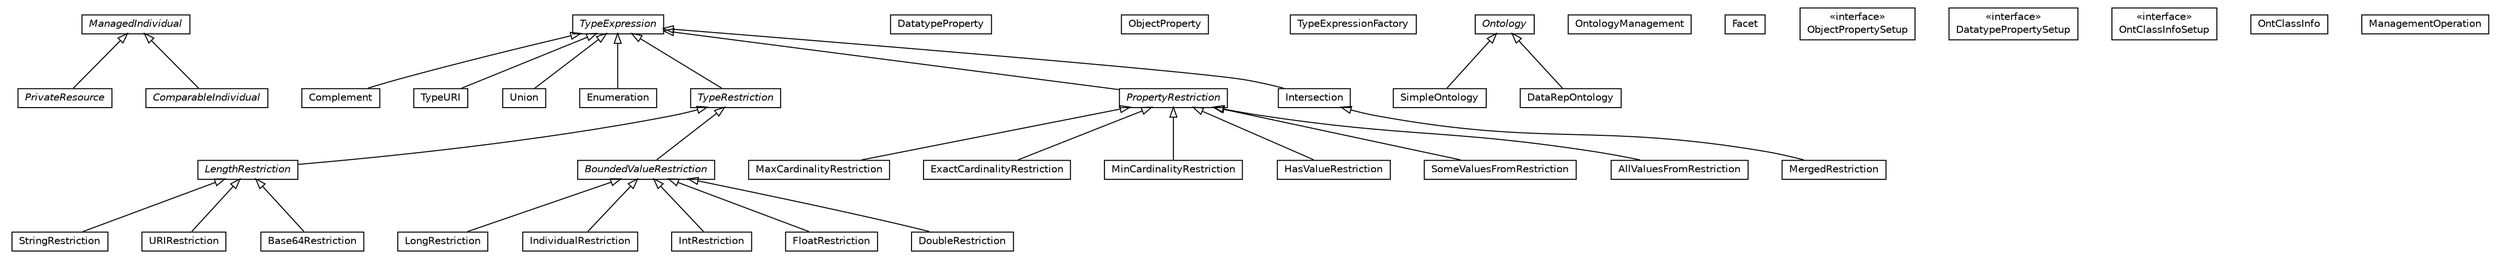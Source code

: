 #!/usr/local/bin/dot
#
# Class diagram 
# Generated by UMLGraph version R5_6-24-gf6e263 (http://www.umlgraph.org/)
#

digraph G {
	edge [fontname="Helvetica",fontsize=10,labelfontname="Helvetica",labelfontsize=10];
	node [fontname="Helvetica",fontsize=10,shape=plaintext];
	nodesep=0.25;
	ranksep=0.5;
	// org.universAAL.middleware.owl.PrivateResource
	c5840 [label=<<table title="org.universAAL.middleware.owl.PrivateResource" border="0" cellborder="1" cellspacing="0" cellpadding="2" port="p" href="./PrivateResource.html">
		<tr><td><table border="0" cellspacing="0" cellpadding="1">
<tr><td align="center" balign="center"><font face="Helvetica-Oblique"> PrivateResource </font></td></tr>
		</table></td></tr>
		</table>>, URL="./PrivateResource.html", fontname="Helvetica", fontcolor="black", fontsize=10.0];
	// org.universAAL.middleware.owl.StringRestriction
	c5841 [label=<<table title="org.universAAL.middleware.owl.StringRestriction" border="0" cellborder="1" cellspacing="0" cellpadding="2" port="p" href="./StringRestriction.html">
		<tr><td><table border="0" cellspacing="0" cellpadding="1">
<tr><td align="center" balign="center"> StringRestriction </td></tr>
		</table></td></tr>
		</table>>, URL="./StringRestriction.html", fontname="Helvetica", fontcolor="black", fontsize=10.0];
	// org.universAAL.middleware.owl.DatatypeProperty
	c5842 [label=<<table title="org.universAAL.middleware.owl.DatatypeProperty" border="0" cellborder="1" cellspacing="0" cellpadding="2" port="p" href="./DatatypeProperty.html">
		<tr><td><table border="0" cellspacing="0" cellpadding="1">
<tr><td align="center" balign="center"> DatatypeProperty </td></tr>
		</table></td></tr>
		</table>>, URL="./DatatypeProperty.html", fontname="Helvetica", fontcolor="black", fontsize=10.0];
	// org.universAAL.middleware.owl.LongRestriction
	c5843 [label=<<table title="org.universAAL.middleware.owl.LongRestriction" border="0" cellborder="1" cellspacing="0" cellpadding="2" port="p" href="./LongRestriction.html">
		<tr><td><table border="0" cellspacing="0" cellpadding="1">
<tr><td align="center" balign="center"> LongRestriction </td></tr>
		</table></td></tr>
		</table>>, URL="./LongRestriction.html", fontname="Helvetica", fontcolor="black", fontsize=10.0];
	// org.universAAL.middleware.owl.MaxCardinalityRestriction
	c5844 [label=<<table title="org.universAAL.middleware.owl.MaxCardinalityRestriction" border="0" cellborder="1" cellspacing="0" cellpadding="2" port="p" href="./MaxCardinalityRestriction.html">
		<tr><td><table border="0" cellspacing="0" cellpadding="1">
<tr><td align="center" balign="center"> MaxCardinalityRestriction </td></tr>
		</table></td></tr>
		</table>>, URL="./MaxCardinalityRestriction.html", fontname="Helvetica", fontcolor="black", fontsize=10.0];
	// org.universAAL.middleware.owl.Complement
	c5845 [label=<<table title="org.universAAL.middleware.owl.Complement" border="0" cellborder="1" cellspacing="0" cellpadding="2" port="p" href="./Complement.html">
		<tr><td><table border="0" cellspacing="0" cellpadding="1">
<tr><td align="center" balign="center"> Complement </td></tr>
		</table></td></tr>
		</table>>, URL="./Complement.html", fontname="Helvetica", fontcolor="black", fontsize=10.0];
	// org.universAAL.middleware.owl.ObjectProperty
	c5846 [label=<<table title="org.universAAL.middleware.owl.ObjectProperty" border="0" cellborder="1" cellspacing="0" cellpadding="2" port="p" href="./ObjectProperty.html">
		<tr><td><table border="0" cellspacing="0" cellpadding="1">
<tr><td align="center" balign="center"> ObjectProperty </td></tr>
		</table></td></tr>
		</table>>, URL="./ObjectProperty.html", fontname="Helvetica", fontcolor="black", fontsize=10.0];
	// org.universAAL.middleware.owl.TypeURI
	c5847 [label=<<table title="org.universAAL.middleware.owl.TypeURI" border="0" cellborder="1" cellspacing="0" cellpadding="2" port="p" href="./TypeURI.html">
		<tr><td><table border="0" cellspacing="0" cellpadding="1">
<tr><td align="center" balign="center"> TypeURI </td></tr>
		</table></td></tr>
		</table>>, URL="./TypeURI.html", fontname="Helvetica", fontcolor="black", fontsize=10.0];
	// org.universAAL.middleware.owl.ExactCardinalityRestriction
	c5848 [label=<<table title="org.universAAL.middleware.owl.ExactCardinalityRestriction" border="0" cellborder="1" cellspacing="0" cellpadding="2" port="p" href="./ExactCardinalityRestriction.html">
		<tr><td><table border="0" cellspacing="0" cellpadding="1">
<tr><td align="center" balign="center"> ExactCardinalityRestriction </td></tr>
		</table></td></tr>
		</table>>, URL="./ExactCardinalityRestriction.html", fontname="Helvetica", fontcolor="black", fontsize=10.0];
	// org.universAAL.middleware.owl.MinCardinalityRestriction
	c5849 [label=<<table title="org.universAAL.middleware.owl.MinCardinalityRestriction" border="0" cellborder="1" cellspacing="0" cellpadding="2" port="p" href="./MinCardinalityRestriction.html">
		<tr><td><table border="0" cellspacing="0" cellpadding="1">
<tr><td align="center" balign="center"> MinCardinalityRestriction </td></tr>
		</table></td></tr>
		</table>>, URL="./MinCardinalityRestriction.html", fontname="Helvetica", fontcolor="black", fontsize=10.0];
	// org.universAAL.middleware.owl.TypeExpressionFactory
	c5850 [label=<<table title="org.universAAL.middleware.owl.TypeExpressionFactory" border="0" cellborder="1" cellspacing="0" cellpadding="2" port="p" href="./TypeExpressionFactory.html">
		<tr><td><table border="0" cellspacing="0" cellpadding="1">
<tr><td align="center" balign="center"> TypeExpressionFactory </td></tr>
		</table></td></tr>
		</table>>, URL="./TypeExpressionFactory.html", fontname="Helvetica", fontcolor="black", fontsize=10.0];
	// org.universAAL.middleware.owl.IndividualRestriction
	c5851 [label=<<table title="org.universAAL.middleware.owl.IndividualRestriction" border="0" cellborder="1" cellspacing="0" cellpadding="2" port="p" href="./IndividualRestriction.html">
		<tr><td><table border="0" cellspacing="0" cellpadding="1">
<tr><td align="center" balign="center"> IndividualRestriction </td></tr>
		</table></td></tr>
		</table>>, URL="./IndividualRestriction.html", fontname="Helvetica", fontcolor="black", fontsize=10.0];
	// org.universAAL.middleware.owl.SimpleOntology
	c5852 [label=<<table title="org.universAAL.middleware.owl.SimpleOntology" border="0" cellborder="1" cellspacing="0" cellpadding="2" port="p" href="./SimpleOntology.html">
		<tr><td><table border="0" cellspacing="0" cellpadding="1">
<tr><td align="center" balign="center"> SimpleOntology </td></tr>
		</table></td></tr>
		</table>>, URL="./SimpleOntology.html", fontname="Helvetica", fontcolor="black", fontsize=10.0];
	// org.universAAL.middleware.owl.DataRepOntology
	c5853 [label=<<table title="org.universAAL.middleware.owl.DataRepOntology" border="0" cellborder="1" cellspacing="0" cellpadding="2" port="p" href="./DataRepOntology.html">
		<tr><td><table border="0" cellspacing="0" cellpadding="1">
<tr><td align="center" balign="center"> DataRepOntology </td></tr>
		</table></td></tr>
		</table>>, URL="./DataRepOntology.html", fontname="Helvetica", fontcolor="black", fontsize=10.0];
	// org.universAAL.middleware.owl.Union
	c5854 [label=<<table title="org.universAAL.middleware.owl.Union" border="0" cellborder="1" cellspacing="0" cellpadding="2" port="p" href="./Union.html">
		<tr><td><table border="0" cellspacing="0" cellpadding="1">
<tr><td align="center" balign="center"> Union </td></tr>
		</table></td></tr>
		</table>>, URL="./Union.html", fontname="Helvetica", fontcolor="black", fontsize=10.0];
	// org.universAAL.middleware.owl.IntRestriction
	c5855 [label=<<table title="org.universAAL.middleware.owl.IntRestriction" border="0" cellborder="1" cellspacing="0" cellpadding="2" port="p" href="./IntRestriction.html">
		<tr><td><table border="0" cellspacing="0" cellpadding="1">
<tr><td align="center" balign="center"> IntRestriction </td></tr>
		</table></td></tr>
		</table>>, URL="./IntRestriction.html", fontname="Helvetica", fontcolor="black", fontsize=10.0];
	// org.universAAL.middleware.owl.HasValueRestriction
	c5856 [label=<<table title="org.universAAL.middleware.owl.HasValueRestriction" border="0" cellborder="1" cellspacing="0" cellpadding="2" port="p" href="./HasValueRestriction.html">
		<tr><td><table border="0" cellspacing="0" cellpadding="1">
<tr><td align="center" balign="center"> HasValueRestriction </td></tr>
		</table></td></tr>
		</table>>, URL="./HasValueRestriction.html", fontname="Helvetica", fontcolor="black", fontsize=10.0];
	// org.universAAL.middleware.owl.OntologyManagement
	c5857 [label=<<table title="org.universAAL.middleware.owl.OntologyManagement" border="0" cellborder="1" cellspacing="0" cellpadding="2" port="p" href="./OntologyManagement.html">
		<tr><td><table border="0" cellspacing="0" cellpadding="1">
<tr><td align="center" balign="center"> OntologyManagement </td></tr>
		</table></td></tr>
		</table>>, URL="./OntologyManagement.html", fontname="Helvetica", fontcolor="black", fontsize=10.0];
	// org.universAAL.middleware.owl.FloatRestriction
	c5858 [label=<<table title="org.universAAL.middleware.owl.FloatRestriction" border="0" cellborder="1" cellspacing="0" cellpadding="2" port="p" href="./FloatRestriction.html">
		<tr><td><table border="0" cellspacing="0" cellpadding="1">
<tr><td align="center" balign="center"> FloatRestriction </td></tr>
		</table></td></tr>
		</table>>, URL="./FloatRestriction.html", fontname="Helvetica", fontcolor="black", fontsize=10.0];
	// org.universAAL.middleware.owl.URIRestriction
	c5859 [label=<<table title="org.universAAL.middleware.owl.URIRestriction" border="0" cellborder="1" cellspacing="0" cellpadding="2" port="p" href="./URIRestriction.html">
		<tr><td><table border="0" cellspacing="0" cellpadding="1">
<tr><td align="center" balign="center"> URIRestriction </td></tr>
		</table></td></tr>
		</table>>, URL="./URIRestriction.html", fontname="Helvetica", fontcolor="black", fontsize=10.0];
	// org.universAAL.middleware.owl.SomeValuesFromRestriction
	c5860 [label=<<table title="org.universAAL.middleware.owl.SomeValuesFromRestriction" border="0" cellborder="1" cellspacing="0" cellpadding="2" port="p" href="./SomeValuesFromRestriction.html">
		<tr><td><table border="0" cellspacing="0" cellpadding="1">
<tr><td align="center" balign="center"> SomeValuesFromRestriction </td></tr>
		</table></td></tr>
		</table>>, URL="./SomeValuesFromRestriction.html", fontname="Helvetica", fontcolor="black", fontsize=10.0];
	// org.universAAL.middleware.owl.Enumeration
	c5861 [label=<<table title="org.universAAL.middleware.owl.Enumeration" border="0" cellborder="1" cellspacing="0" cellpadding="2" port="p" href="./Enumeration.html">
		<tr><td><table border="0" cellspacing="0" cellpadding="1">
<tr><td align="center" balign="center"> Enumeration </td></tr>
		</table></td></tr>
		</table>>, URL="./Enumeration.html", fontname="Helvetica", fontcolor="black", fontsize=10.0];
	// org.universAAL.middleware.owl.LengthRestriction
	c5862 [label=<<table title="org.universAAL.middleware.owl.LengthRestriction" border="0" cellborder="1" cellspacing="0" cellpadding="2" port="p" href="./LengthRestriction.html">
		<tr><td><table border="0" cellspacing="0" cellpadding="1">
<tr><td align="center" balign="center"><font face="Helvetica-Oblique"> LengthRestriction </font></td></tr>
		</table></td></tr>
		</table>>, URL="./LengthRestriction.html", fontname="Helvetica", fontcolor="black", fontsize=10.0];
	// org.universAAL.middleware.owl.Base64Restriction
	c5863 [label=<<table title="org.universAAL.middleware.owl.Base64Restriction" border="0" cellborder="1" cellspacing="0" cellpadding="2" port="p" href="./Base64Restriction.html">
		<tr><td><table border="0" cellspacing="0" cellpadding="1">
<tr><td align="center" balign="center"> Base64Restriction </td></tr>
		</table></td></tr>
		</table>>, URL="./Base64Restriction.html", fontname="Helvetica", fontcolor="black", fontsize=10.0];
	// org.universAAL.middleware.owl.TypeRestriction
	c5864 [label=<<table title="org.universAAL.middleware.owl.TypeRestriction" border="0" cellborder="1" cellspacing="0" cellpadding="2" port="p" href="./TypeRestriction.html">
		<tr><td><table border="0" cellspacing="0" cellpadding="1">
<tr><td align="center" balign="center"><font face="Helvetica-Oblique"> TypeRestriction </font></td></tr>
		</table></td></tr>
		</table>>, URL="./TypeRestriction.html", fontname="Helvetica", fontcolor="black", fontsize=10.0];
	// org.universAAL.middleware.owl.TypeRestriction.Facet
	c5865 [label=<<table title="org.universAAL.middleware.owl.TypeRestriction.Facet" border="0" cellborder="1" cellspacing="0" cellpadding="2" port="p" href="./TypeRestriction.Facet.html">
		<tr><td><table border="0" cellspacing="0" cellpadding="1">
<tr><td align="center" balign="center"> Facet </td></tr>
		</table></td></tr>
		</table>>, URL="./TypeRestriction.Facet.html", fontname="Helvetica", fontcolor="black", fontsize=10.0];
	// org.universAAL.middleware.owl.BoundedValueRestriction
	c5866 [label=<<table title="org.universAAL.middleware.owl.BoundedValueRestriction" border="0" cellborder="1" cellspacing="0" cellpadding="2" port="p" href="./BoundedValueRestriction.html">
		<tr><td><table border="0" cellspacing="0" cellpadding="1">
<tr><td align="center" balign="center"><font face="Helvetica-Oblique"> BoundedValueRestriction </font></td></tr>
		</table></td></tr>
		</table>>, URL="./BoundedValueRestriction.html", fontname="Helvetica", fontcolor="black", fontsize=10.0];
	// org.universAAL.middleware.owl.DoubleRestriction
	c5867 [label=<<table title="org.universAAL.middleware.owl.DoubleRestriction" border="0" cellborder="1" cellspacing="0" cellpadding="2" port="p" href="./DoubleRestriction.html">
		<tr><td><table border="0" cellspacing="0" cellpadding="1">
<tr><td align="center" balign="center"> DoubleRestriction </td></tr>
		</table></td></tr>
		</table>>, URL="./DoubleRestriction.html", fontname="Helvetica", fontcolor="black", fontsize=10.0];
	// org.universAAL.middleware.owl.AllValuesFromRestriction
	c5868 [label=<<table title="org.universAAL.middleware.owl.AllValuesFromRestriction" border="0" cellborder="1" cellspacing="0" cellpadding="2" port="p" href="./AllValuesFromRestriction.html">
		<tr><td><table border="0" cellspacing="0" cellpadding="1">
<tr><td align="center" balign="center"> AllValuesFromRestriction </td></tr>
		</table></td></tr>
		</table>>, URL="./AllValuesFromRestriction.html", fontname="Helvetica", fontcolor="black", fontsize=10.0];
	// org.universAAL.middleware.owl.ObjectPropertySetup
	c5869 [label=<<table title="org.universAAL.middleware.owl.ObjectPropertySetup" border="0" cellborder="1" cellspacing="0" cellpadding="2" port="p" href="./ObjectPropertySetup.html">
		<tr><td><table border="0" cellspacing="0" cellpadding="1">
<tr><td align="center" balign="center"> &#171;interface&#187; </td></tr>
<tr><td align="center" balign="center"> ObjectPropertySetup </td></tr>
		</table></td></tr>
		</table>>, URL="./ObjectPropertySetup.html", fontname="Helvetica", fontcolor="black", fontsize=10.0];
	// org.universAAL.middleware.owl.DatatypePropertySetup
	c5870 [label=<<table title="org.universAAL.middleware.owl.DatatypePropertySetup" border="0" cellborder="1" cellspacing="0" cellpadding="2" port="p" href="./DatatypePropertySetup.html">
		<tr><td><table border="0" cellspacing="0" cellpadding="1">
<tr><td align="center" balign="center"> &#171;interface&#187; </td></tr>
<tr><td align="center" balign="center"> DatatypePropertySetup </td></tr>
		</table></td></tr>
		</table>>, URL="./DatatypePropertySetup.html", fontname="Helvetica", fontcolor="black", fontsize=10.0];
	// org.universAAL.middleware.owl.PropertyRestriction
	c5871 [label=<<table title="org.universAAL.middleware.owl.PropertyRestriction" border="0" cellborder="1" cellspacing="0" cellpadding="2" port="p" href="./PropertyRestriction.html">
		<tr><td><table border="0" cellspacing="0" cellpadding="1">
<tr><td align="center" balign="center"><font face="Helvetica-Oblique"> PropertyRestriction </font></td></tr>
		</table></td></tr>
		</table>>, URL="./PropertyRestriction.html", fontname="Helvetica", fontcolor="black", fontsize=10.0];
	// org.universAAL.middleware.owl.Ontology
	c5872 [label=<<table title="org.universAAL.middleware.owl.Ontology" border="0" cellborder="1" cellspacing="0" cellpadding="2" port="p" href="./Ontology.html">
		<tr><td><table border="0" cellspacing="0" cellpadding="1">
<tr><td align="center" balign="center"><font face="Helvetica-Oblique"> Ontology </font></td></tr>
		</table></td></tr>
		</table>>, URL="./Ontology.html", fontname="Helvetica", fontcolor="black", fontsize=10.0];
	// org.universAAL.middleware.owl.OntClassInfoSetup
	c5873 [label=<<table title="org.universAAL.middleware.owl.OntClassInfoSetup" border="0" cellborder="1" cellspacing="0" cellpadding="2" port="p" href="./OntClassInfoSetup.html">
		<tr><td><table border="0" cellspacing="0" cellpadding="1">
<tr><td align="center" balign="center"> &#171;interface&#187; </td></tr>
<tr><td align="center" balign="center"> OntClassInfoSetup </td></tr>
		</table></td></tr>
		</table>>, URL="./OntClassInfoSetup.html", fontname="Helvetica", fontcolor="black", fontsize=10.0];
	// org.universAAL.middleware.owl.TypeExpression
	c5874 [label=<<table title="org.universAAL.middleware.owl.TypeExpression" border="0" cellborder="1" cellspacing="0" cellpadding="2" port="p" href="./TypeExpression.html">
		<tr><td><table border="0" cellspacing="0" cellpadding="1">
<tr><td align="center" balign="center"><font face="Helvetica-Oblique"> TypeExpression </font></td></tr>
		</table></td></tr>
		</table>>, URL="./TypeExpression.html", fontname="Helvetica", fontcolor="black", fontsize=10.0];
	// org.universAAL.middleware.owl.Intersection
	c5875 [label=<<table title="org.universAAL.middleware.owl.Intersection" border="0" cellborder="1" cellspacing="0" cellpadding="2" port="p" href="./Intersection.html">
		<tr><td><table border="0" cellspacing="0" cellpadding="1">
<tr><td align="center" balign="center"> Intersection </td></tr>
		</table></td></tr>
		</table>>, URL="./Intersection.html", fontname="Helvetica", fontcolor="black", fontsize=10.0];
	// org.universAAL.middleware.owl.MergedRestriction
	c5876 [label=<<table title="org.universAAL.middleware.owl.MergedRestriction" border="0" cellborder="1" cellspacing="0" cellpadding="2" port="p" href="./MergedRestriction.html">
		<tr><td><table border="0" cellspacing="0" cellpadding="1">
<tr><td align="center" balign="center"> MergedRestriction </td></tr>
		</table></td></tr>
		</table>>, URL="./MergedRestriction.html", fontname="Helvetica", fontcolor="black", fontsize=10.0];
	// org.universAAL.middleware.owl.OntClassInfo
	c5877 [label=<<table title="org.universAAL.middleware.owl.OntClassInfo" border="0" cellborder="1" cellspacing="0" cellpadding="2" port="p" href="./OntClassInfo.html">
		<tr><td><table border="0" cellspacing="0" cellpadding="1">
<tr><td align="center" balign="center"> OntClassInfo </td></tr>
		</table></td></tr>
		</table>>, URL="./OntClassInfo.html", fontname="Helvetica", fontcolor="black", fontsize=10.0];
	// org.universAAL.middleware.owl.OntClassInfo.ManagementOperation
	c5878 [label=<<table title="org.universAAL.middleware.owl.OntClassInfo.ManagementOperation" border="0" cellborder="1" cellspacing="0" cellpadding="2" port="p" href="./OntClassInfo.ManagementOperation.html">
		<tr><td><table border="0" cellspacing="0" cellpadding="1">
<tr><td align="center" balign="center"> ManagementOperation </td></tr>
		</table></td></tr>
		</table>>, URL="./OntClassInfo.ManagementOperation.html", fontname="Helvetica", fontcolor="black", fontsize=10.0];
	// org.universAAL.middleware.owl.ManagedIndividual
	c5879 [label=<<table title="org.universAAL.middleware.owl.ManagedIndividual" border="0" cellborder="1" cellspacing="0" cellpadding="2" port="p" href="./ManagedIndividual.html">
		<tr><td><table border="0" cellspacing="0" cellpadding="1">
<tr><td align="center" balign="center"><font face="Helvetica-Oblique"> ManagedIndividual </font></td></tr>
		</table></td></tr>
		</table>>, URL="./ManagedIndividual.html", fontname="Helvetica", fontcolor="black", fontsize=10.0];
	// org.universAAL.middleware.owl.ComparableIndividual
	c5880 [label=<<table title="org.universAAL.middleware.owl.ComparableIndividual" border="0" cellborder="1" cellspacing="0" cellpadding="2" port="p" href="./ComparableIndividual.html">
		<tr><td><table border="0" cellspacing="0" cellpadding="1">
<tr><td align="center" balign="center"><font face="Helvetica-Oblique"> ComparableIndividual </font></td></tr>
		</table></td></tr>
		</table>>, URL="./ComparableIndividual.html", fontname="Helvetica", fontcolor="black", fontsize=10.0];
	//org.universAAL.middleware.owl.PrivateResource extends org.universAAL.middleware.owl.ManagedIndividual
	c5879:p -> c5840:p [dir=back,arrowtail=empty];
	//org.universAAL.middleware.owl.StringRestriction extends org.universAAL.middleware.owl.LengthRestriction
	c5862:p -> c5841:p [dir=back,arrowtail=empty];
	//org.universAAL.middleware.owl.LongRestriction extends org.universAAL.middleware.owl.BoundedValueRestriction
	c5866:p -> c5843:p [dir=back,arrowtail=empty];
	//org.universAAL.middleware.owl.MaxCardinalityRestriction extends org.universAAL.middleware.owl.PropertyRestriction
	c5871:p -> c5844:p [dir=back,arrowtail=empty];
	//org.universAAL.middleware.owl.Complement extends org.universAAL.middleware.owl.TypeExpression
	c5874:p -> c5845:p [dir=back,arrowtail=empty];
	//org.universAAL.middleware.owl.TypeURI extends org.universAAL.middleware.owl.TypeExpression
	c5874:p -> c5847:p [dir=back,arrowtail=empty];
	//org.universAAL.middleware.owl.ExactCardinalityRestriction extends org.universAAL.middleware.owl.PropertyRestriction
	c5871:p -> c5848:p [dir=back,arrowtail=empty];
	//org.universAAL.middleware.owl.MinCardinalityRestriction extends org.universAAL.middleware.owl.PropertyRestriction
	c5871:p -> c5849:p [dir=back,arrowtail=empty];
	//org.universAAL.middleware.owl.IndividualRestriction extends org.universAAL.middleware.owl.BoundedValueRestriction
	c5866:p -> c5851:p [dir=back,arrowtail=empty];
	//org.universAAL.middleware.owl.SimpleOntology extends org.universAAL.middleware.owl.Ontology
	c5872:p -> c5852:p [dir=back,arrowtail=empty];
	//org.universAAL.middleware.owl.DataRepOntology extends org.universAAL.middleware.owl.Ontology
	c5872:p -> c5853:p [dir=back,arrowtail=empty];
	//org.universAAL.middleware.owl.Union extends org.universAAL.middleware.owl.TypeExpression
	c5874:p -> c5854:p [dir=back,arrowtail=empty];
	//org.universAAL.middleware.owl.IntRestriction extends org.universAAL.middleware.owl.BoundedValueRestriction
	c5866:p -> c5855:p [dir=back,arrowtail=empty];
	//org.universAAL.middleware.owl.HasValueRestriction extends org.universAAL.middleware.owl.PropertyRestriction
	c5871:p -> c5856:p [dir=back,arrowtail=empty];
	//org.universAAL.middleware.owl.FloatRestriction extends org.universAAL.middleware.owl.BoundedValueRestriction
	c5866:p -> c5858:p [dir=back,arrowtail=empty];
	//org.universAAL.middleware.owl.URIRestriction extends org.universAAL.middleware.owl.LengthRestriction
	c5862:p -> c5859:p [dir=back,arrowtail=empty];
	//org.universAAL.middleware.owl.SomeValuesFromRestriction extends org.universAAL.middleware.owl.PropertyRestriction
	c5871:p -> c5860:p [dir=back,arrowtail=empty];
	//org.universAAL.middleware.owl.Enumeration extends org.universAAL.middleware.owl.TypeExpression
	c5874:p -> c5861:p [dir=back,arrowtail=empty];
	//org.universAAL.middleware.owl.LengthRestriction extends org.universAAL.middleware.owl.TypeRestriction
	c5864:p -> c5862:p [dir=back,arrowtail=empty];
	//org.universAAL.middleware.owl.Base64Restriction extends org.universAAL.middleware.owl.LengthRestriction
	c5862:p -> c5863:p [dir=back,arrowtail=empty];
	//org.universAAL.middleware.owl.TypeRestriction extends org.universAAL.middleware.owl.TypeExpression
	c5874:p -> c5864:p [dir=back,arrowtail=empty];
	//org.universAAL.middleware.owl.BoundedValueRestriction extends org.universAAL.middleware.owl.TypeRestriction
	c5864:p -> c5866:p [dir=back,arrowtail=empty];
	//org.universAAL.middleware.owl.DoubleRestriction extends org.universAAL.middleware.owl.BoundedValueRestriction
	c5866:p -> c5867:p [dir=back,arrowtail=empty];
	//org.universAAL.middleware.owl.AllValuesFromRestriction extends org.universAAL.middleware.owl.PropertyRestriction
	c5871:p -> c5868:p [dir=back,arrowtail=empty];
	//org.universAAL.middleware.owl.PropertyRestriction extends org.universAAL.middleware.owl.TypeExpression
	c5874:p -> c5871:p [dir=back,arrowtail=empty];
	//org.universAAL.middleware.owl.Intersection extends org.universAAL.middleware.owl.TypeExpression
	c5874:p -> c5875:p [dir=back,arrowtail=empty];
	//org.universAAL.middleware.owl.MergedRestriction extends org.universAAL.middleware.owl.Intersection
	c5875:p -> c5876:p [dir=back,arrowtail=empty];
	//org.universAAL.middleware.owl.ComparableIndividual extends org.universAAL.middleware.owl.ManagedIndividual
	c5879:p -> c5880:p [dir=back,arrowtail=empty];
}

